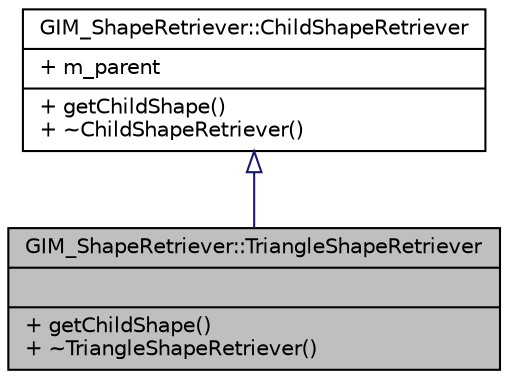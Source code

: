 digraph G
{
  edge [fontname="Helvetica",fontsize="10",labelfontname="Helvetica",labelfontsize="10"];
  node [fontname="Helvetica",fontsize="10",shape=record];
  Node1 [label="{GIM_ShapeRetriever::TriangleShapeRetriever\n||+ getChildShape()\l+ ~TriangleShapeRetriever()\l}",height=0.2,width=0.4,color="black", fillcolor="grey75", style="filled" fontcolor="black"];
  Node2 -> Node1 [dir=back,color="midnightblue",fontsize="10",style="solid",arrowtail="empty",fontname="Helvetica"];
  Node2 [label="{GIM_ShapeRetriever::ChildShapeRetriever\n|+ m_parent\l|+ getChildShape()\l+ ~ChildShapeRetriever()\l}",height=0.2,width=0.4,color="black", fillcolor="white", style="filled",URL="$d2/db9/classGIM__ShapeRetriever_1_1ChildShapeRetriever.html"];
}

